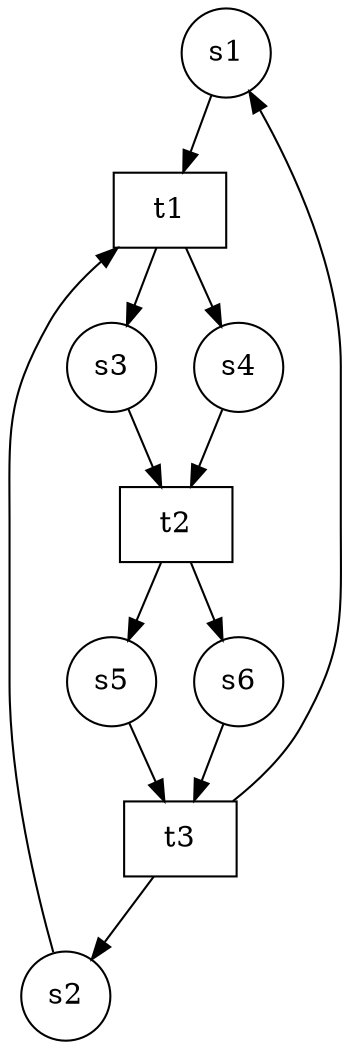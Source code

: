 digraph petrinet{
node[shape=circle];
"s1";
"s2";
"s3";
"s4";
"s5";
"s6";
"t1" [shape=box];
"t2" [shape=box];
"t3" [shape=box];
"s1"->"t1"
"s2"->"t1"
"s3"->"t2"
"s4"->"t2"
"s5"->"t3"
"s6"->"t3"
"t1"->"s3"
"t1"->"s4"
"t2"->"s5"
"t2"->"s6"
"t3"->"s1"
"t3"->"s2"
}